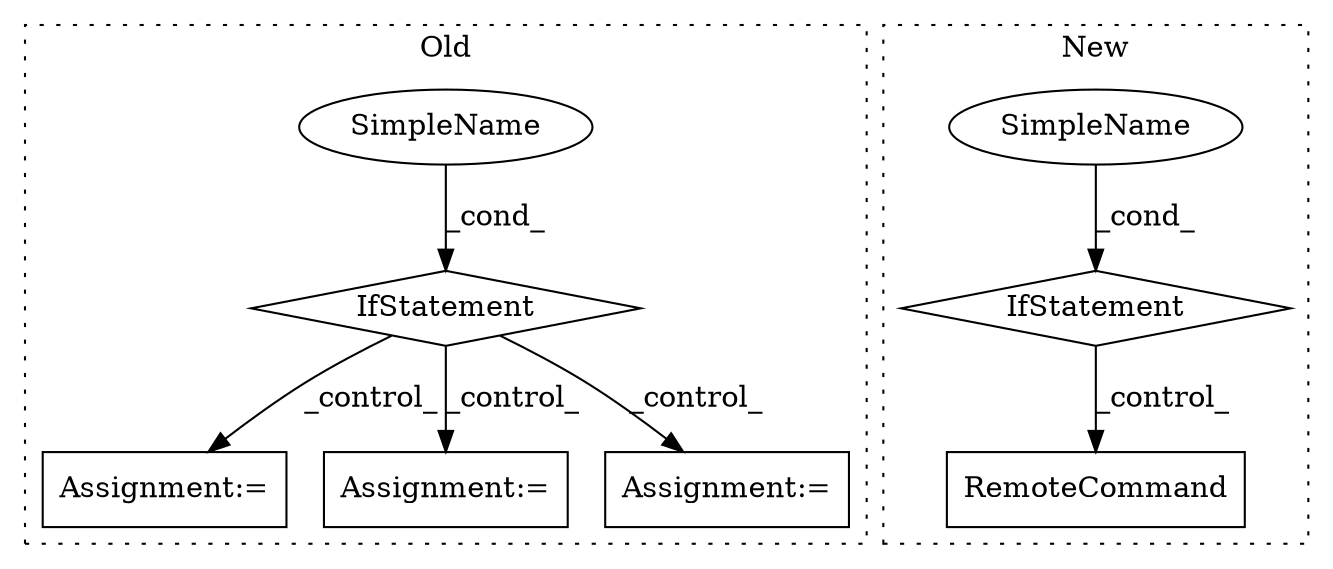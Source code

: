 digraph G {
subgraph cluster0 {
1 [label="IfStatement" a="25" s="1468,1507" l="4,2" shape="diamond"];
5 [label="Assignment:=" a="7" s="1560" l="1" shape="box"];
6 [label="SimpleName" a="42" s="" l="" shape="ellipse"];
7 [label="Assignment:=" a="7" s="1654" l="1" shape="box"];
8 [label="Assignment:=" a="7" s="1525" l="1" shape="box"];
label = "Old";
style="dotted";
}
subgraph cluster1 {
2 [label="RemoteCommand" a="32" s="3169" l="15" shape="box"];
3 [label="IfStatement" a="25" s="2467,2519" l="8,2" shape="diamond"];
4 [label="SimpleName" a="42" s="" l="" shape="ellipse"];
label = "New";
style="dotted";
}
1 -> 8 [label="_control_"];
1 -> 7 [label="_control_"];
1 -> 5 [label="_control_"];
3 -> 2 [label="_control_"];
4 -> 3 [label="_cond_"];
6 -> 1 [label="_cond_"];
}